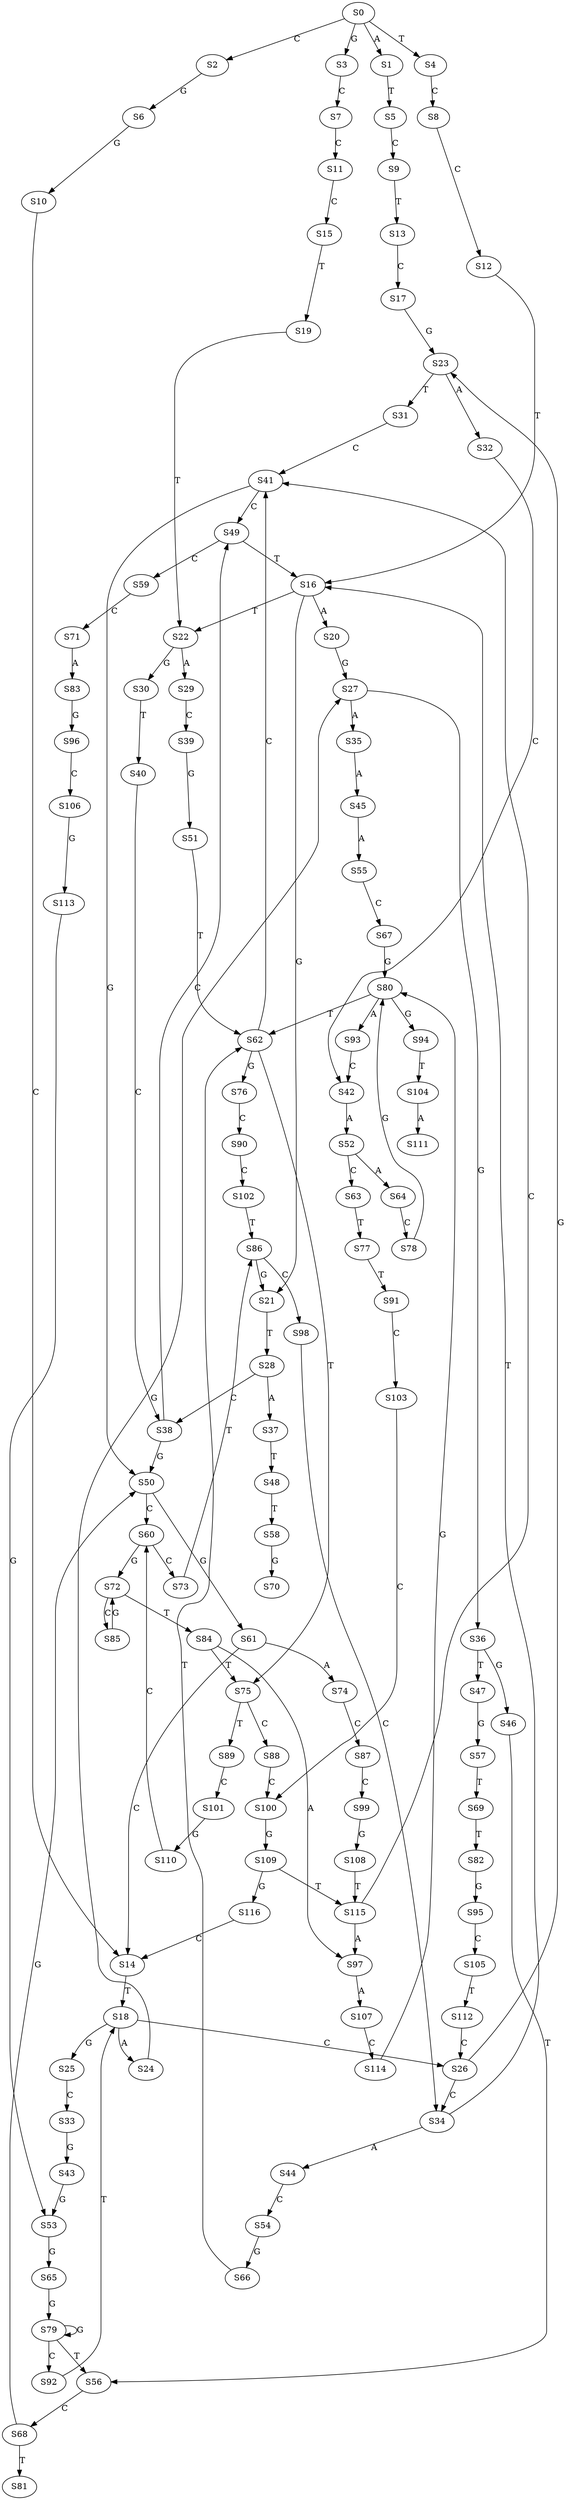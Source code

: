 strict digraph  {
	S0 -> S1 [ label = A ];
	S0 -> S2 [ label = C ];
	S0 -> S3 [ label = G ];
	S0 -> S4 [ label = T ];
	S1 -> S5 [ label = T ];
	S2 -> S6 [ label = G ];
	S3 -> S7 [ label = C ];
	S4 -> S8 [ label = C ];
	S5 -> S9 [ label = C ];
	S6 -> S10 [ label = G ];
	S7 -> S11 [ label = C ];
	S8 -> S12 [ label = C ];
	S9 -> S13 [ label = T ];
	S10 -> S14 [ label = C ];
	S11 -> S15 [ label = C ];
	S12 -> S16 [ label = T ];
	S13 -> S17 [ label = C ];
	S14 -> S18 [ label = T ];
	S15 -> S19 [ label = T ];
	S16 -> S20 [ label = A ];
	S16 -> S21 [ label = G ];
	S16 -> S22 [ label = T ];
	S17 -> S23 [ label = G ];
	S18 -> S24 [ label = A ];
	S18 -> S25 [ label = G ];
	S18 -> S26 [ label = C ];
	S19 -> S22 [ label = T ];
	S20 -> S27 [ label = G ];
	S21 -> S28 [ label = T ];
	S22 -> S29 [ label = A ];
	S22 -> S30 [ label = G ];
	S23 -> S31 [ label = T ];
	S23 -> S32 [ label = A ];
	S24 -> S27 [ label = G ];
	S25 -> S33 [ label = C ];
	S26 -> S23 [ label = G ];
	S26 -> S34 [ label = C ];
	S27 -> S35 [ label = A ];
	S27 -> S36 [ label = G ];
	S28 -> S37 [ label = A ];
	S28 -> S38 [ label = C ];
	S29 -> S39 [ label = C ];
	S30 -> S40 [ label = T ];
	S31 -> S41 [ label = C ];
	S32 -> S42 [ label = C ];
	S33 -> S43 [ label = G ];
	S34 -> S16 [ label = T ];
	S34 -> S44 [ label = A ];
	S35 -> S45 [ label = A ];
	S36 -> S46 [ label = G ];
	S36 -> S47 [ label = T ];
	S37 -> S48 [ label = T ];
	S38 -> S49 [ label = C ];
	S38 -> S50 [ label = G ];
	S39 -> S51 [ label = G ];
	S40 -> S38 [ label = C ];
	S41 -> S50 [ label = G ];
	S41 -> S49 [ label = C ];
	S42 -> S52 [ label = A ];
	S43 -> S53 [ label = G ];
	S44 -> S54 [ label = C ];
	S45 -> S55 [ label = A ];
	S46 -> S56 [ label = T ];
	S47 -> S57 [ label = G ];
	S48 -> S58 [ label = T ];
	S49 -> S59 [ label = C ];
	S49 -> S16 [ label = T ];
	S50 -> S60 [ label = C ];
	S50 -> S61 [ label = G ];
	S51 -> S62 [ label = T ];
	S52 -> S63 [ label = C ];
	S52 -> S64 [ label = A ];
	S53 -> S65 [ label = G ];
	S54 -> S66 [ label = G ];
	S55 -> S67 [ label = C ];
	S56 -> S68 [ label = C ];
	S57 -> S69 [ label = T ];
	S58 -> S70 [ label = G ];
	S59 -> S71 [ label = C ];
	S60 -> S72 [ label = G ];
	S60 -> S73 [ label = C ];
	S61 -> S14 [ label = C ];
	S61 -> S74 [ label = A ];
	S62 -> S41 [ label = C ];
	S62 -> S75 [ label = T ];
	S62 -> S76 [ label = G ];
	S63 -> S77 [ label = T ];
	S64 -> S78 [ label = C ];
	S65 -> S79 [ label = G ];
	S66 -> S62 [ label = T ];
	S67 -> S80 [ label = G ];
	S68 -> S81 [ label = T ];
	S68 -> S50 [ label = G ];
	S69 -> S82 [ label = T ];
	S71 -> S83 [ label = A ];
	S72 -> S84 [ label = T ];
	S72 -> S85 [ label = C ];
	S73 -> S86 [ label = T ];
	S74 -> S87 [ label = C ];
	S75 -> S88 [ label = C ];
	S75 -> S89 [ label = T ];
	S76 -> S90 [ label = C ];
	S77 -> S91 [ label = T ];
	S78 -> S80 [ label = G ];
	S79 -> S92 [ label = C ];
	S79 -> S56 [ label = T ];
	S79 -> S79 [ label = G ];
	S80 -> S62 [ label = T ];
	S80 -> S93 [ label = A ];
	S80 -> S94 [ label = G ];
	S82 -> S95 [ label = G ];
	S83 -> S96 [ label = G ];
	S84 -> S75 [ label = T ];
	S84 -> S97 [ label = A ];
	S85 -> S72 [ label = G ];
	S86 -> S98 [ label = C ];
	S86 -> S21 [ label = G ];
	S87 -> S99 [ label = C ];
	S88 -> S100 [ label = C ];
	S89 -> S101 [ label = C ];
	S90 -> S102 [ label = C ];
	S91 -> S103 [ label = C ];
	S92 -> S18 [ label = T ];
	S93 -> S42 [ label = C ];
	S94 -> S104 [ label = T ];
	S95 -> S105 [ label = C ];
	S96 -> S106 [ label = C ];
	S97 -> S107 [ label = A ];
	S98 -> S34 [ label = C ];
	S99 -> S108 [ label = G ];
	S100 -> S109 [ label = G ];
	S101 -> S110 [ label = G ];
	S102 -> S86 [ label = T ];
	S103 -> S100 [ label = C ];
	S104 -> S111 [ label = A ];
	S105 -> S112 [ label = T ];
	S106 -> S113 [ label = G ];
	S107 -> S114 [ label = C ];
	S108 -> S115 [ label = T ];
	S109 -> S115 [ label = T ];
	S109 -> S116 [ label = G ];
	S110 -> S60 [ label = C ];
	S112 -> S26 [ label = C ];
	S113 -> S53 [ label = G ];
	S114 -> S80 [ label = G ];
	S115 -> S97 [ label = A ];
	S115 -> S41 [ label = C ];
	S116 -> S14 [ label = C ];
}
